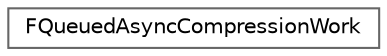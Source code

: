 digraph "Graphical Class Hierarchy"
{
 // INTERACTIVE_SVG=YES
 // LATEX_PDF_SIZE
  bgcolor="transparent";
  edge [fontname=Helvetica,fontsize=10,labelfontname=Helvetica,labelfontsize=10];
  node [fontname=Helvetica,fontsize=10,shape=box,height=0.2,width=0.4];
  rankdir="LR";
  Node0 [id="Node000000",label="FQueuedAsyncCompressionWork",height=0.2,width=0.4,color="grey40", fillcolor="white", style="filled",URL="$d1/d5d/structFQueuedAsyncCompressionWork.html",tooltip=" "];
}
